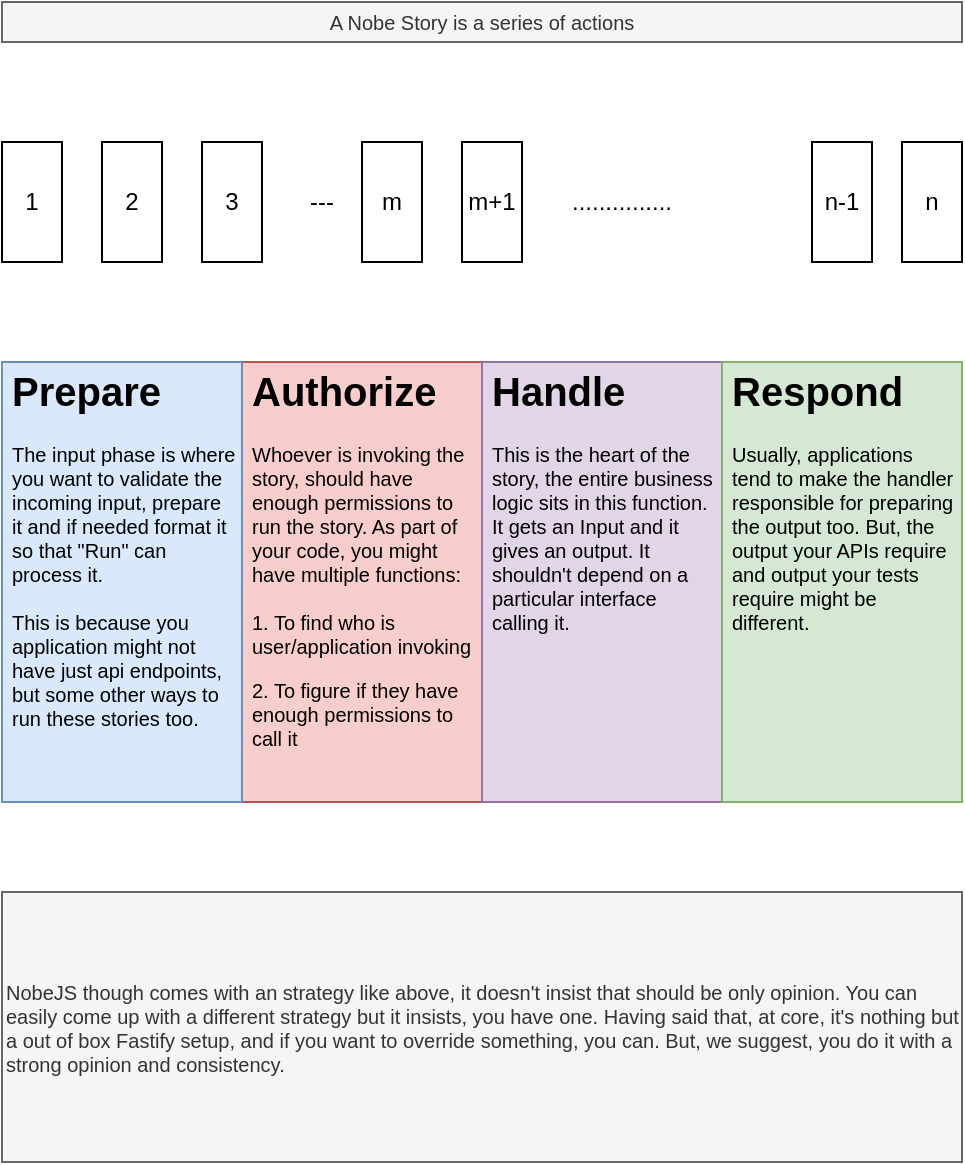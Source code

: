 <mxfile version="15.3.8" type="device"><diagram id="7080l_AkjXjR9AKhGGN7" name="Page-1"><mxGraphModel dx="652" dy="423" grid="1" gridSize="10" guides="1" tooltips="1" connect="1" arrows="1" fold="1" page="1" pageScale="1" pageWidth="827" pageHeight="1169" math="0" shadow="0"><root><mxCell id="0"/><mxCell id="1" parent="0"/><mxCell id="eZheBnT57H7YPkk9ftQH-1" value="1" style="rounded=0;whiteSpace=wrap;html=1;" vertex="1" parent="1"><mxGeometry x="80" y="210" width="30" height="60" as="geometry"/></mxCell><mxCell id="eZheBnT57H7YPkk9ftQH-6" value="2" style="rounded=0;whiteSpace=wrap;html=1;" vertex="1" parent="1"><mxGeometry x="130" y="210" width="30" height="60" as="geometry"/></mxCell><mxCell id="eZheBnT57H7YPkk9ftQH-7" value="3" style="rounded=0;whiteSpace=wrap;html=1;" vertex="1" parent="1"><mxGeometry x="180" y="210" width="30" height="60" as="geometry"/></mxCell><mxCell id="eZheBnT57H7YPkk9ftQH-8" value="n" style="rounded=0;whiteSpace=wrap;html=1;" vertex="1" parent="1"><mxGeometry x="530" y="210" width="30" height="60" as="geometry"/></mxCell><mxCell id="eZheBnT57H7YPkk9ftQH-9" value="n-1" style="rounded=0;whiteSpace=wrap;html=1;" vertex="1" parent="1"><mxGeometry x="485" y="210" width="30" height="60" as="geometry"/></mxCell><mxCell id="eZheBnT57H7YPkk9ftQH-10" value="..............." style="text;html=1;strokeColor=none;fillColor=none;align=center;verticalAlign=middle;whiteSpace=wrap;rounded=0;" vertex="1" parent="1"><mxGeometry x="360" y="230" width="60" height="20" as="geometry"/></mxCell><mxCell id="eZheBnT57H7YPkk9ftQH-11" value="m" style="rounded=0;whiteSpace=wrap;html=1;" vertex="1" parent="1"><mxGeometry x="260" y="210" width="30" height="60" as="geometry"/></mxCell><mxCell id="eZheBnT57H7YPkk9ftQH-12" value="m+1" style="rounded=0;whiteSpace=wrap;html=1;" vertex="1" parent="1"><mxGeometry x="310" y="210" width="30" height="60" as="geometry"/></mxCell><mxCell id="eZheBnT57H7YPkk9ftQH-13" value="---" style="text;html=1;strokeColor=none;fillColor=none;align=center;verticalAlign=middle;whiteSpace=wrap;rounded=0;" vertex="1" parent="1"><mxGeometry x="230" y="230" width="20" height="20" as="geometry"/></mxCell><mxCell id="eZheBnT57H7YPkk9ftQH-14" value="A Nobe Story is a series of actions" style="text;html=1;strokeColor=#666666;fillColor=#f5f5f5;align=center;verticalAlign=middle;whiteSpace=wrap;rounded=0;fontColor=#333333;fontSize=10;" vertex="1" parent="1"><mxGeometry x="80" y="140" width="480" height="20" as="geometry"/></mxCell><mxCell id="eZheBnT57H7YPkk9ftQH-21" value="&lt;h1&gt;Authorize&lt;/h1&gt;&lt;p&gt;Whoever is invoking the story, should have enough permissions to run the story. As part of your code, you might have multiple functions:&lt;br&gt;&lt;br&gt;1. To find who is user/application invoking&lt;/p&gt;&lt;p&gt;2. To figure if they have enough permissions to call it&lt;/p&gt;" style="text;html=1;strokeColor=#b85450;fillColor=#f8cecc;spacing=5;spacingTop=-20;whiteSpace=wrap;overflow=hidden;rounded=0;fontSize=10;align=left;verticalAlign=top;" vertex="1" parent="1"><mxGeometry x="200" y="320" width="120" height="220" as="geometry"/></mxCell><mxCell id="eZheBnT57H7YPkk9ftQH-29" value="&lt;h1&gt;Prepare&lt;/h1&gt;&lt;h1&gt;&lt;p style=&quot;font-size: 10px ; font-weight: 400&quot;&gt;The input phase is where you want to validate the incoming input, prepare it and if needed format it so that &quot;Run&quot; can process it.&amp;nbsp;&lt;br&gt;&lt;br&gt;This is because you application might not have just api endpoints, but some other ways to run these stories too.&lt;/p&gt;&lt;/h1&gt;" style="text;html=1;strokeColor=#6c8ebf;fillColor=#dae8fc;spacing=5;spacingTop=-20;whiteSpace=wrap;overflow=hidden;rounded=0;fontSize=10;align=left;verticalAlign=top;" vertex="1" parent="1"><mxGeometry x="80" y="320" width="120" height="220" as="geometry"/></mxCell><mxCell id="eZheBnT57H7YPkk9ftQH-30" value="&lt;h1&gt;Handle&lt;/h1&gt;&lt;p&gt;This is the heart of the story, the entire business logic sits in this function. It gets an Input and it gives an output. It shouldn't depend on a particular interface calling it.&amp;nbsp;&lt;/p&gt;" style="text;html=1;strokeColor=#9673a6;fillColor=#e1d5e7;spacing=5;spacingTop=-20;whiteSpace=wrap;overflow=hidden;rounded=0;fontSize=10;align=left;verticalAlign=top;" vertex="1" parent="1"><mxGeometry x="320" y="320" width="120" height="220" as="geometry"/></mxCell><mxCell id="eZheBnT57H7YPkk9ftQH-31" value="&lt;h1&gt;Respond&lt;/h1&gt;&lt;p&gt;Usually, applications tend to make the handler responsible for preparing the output too. But, the output your APIs require and output your tests require might be different.&lt;/p&gt;" style="text;html=1;strokeColor=#82b366;fillColor=#d5e8d4;spacing=5;spacingTop=-20;whiteSpace=wrap;overflow=hidden;rounded=0;fontSize=10;align=left;verticalAlign=top;" vertex="1" parent="1"><mxGeometry x="440" y="320" width="120" height="220" as="geometry"/></mxCell><mxCell id="eZheBnT57H7YPkk9ftQH-32" value="NobeJS though comes with an strategy like above, it doesn't insist that should be only opinion. You can easily come up with a different strategy but it insists, you have one. Having said that, at core, it's nothing but a out of box Fastify setup, and if you want to override something, you can. But, we suggest, you do it with a strong opinion and consistency.&amp;nbsp;" style="text;html=1;strokeColor=#666666;fillColor=#f5f5f5;align=left;verticalAlign=middle;whiteSpace=wrap;rounded=0;fontSize=10;fontColor=#333333;" vertex="1" parent="1"><mxGeometry x="80" y="585" width="480" height="135" as="geometry"/></mxCell></root></mxGraphModel></diagram></mxfile>
